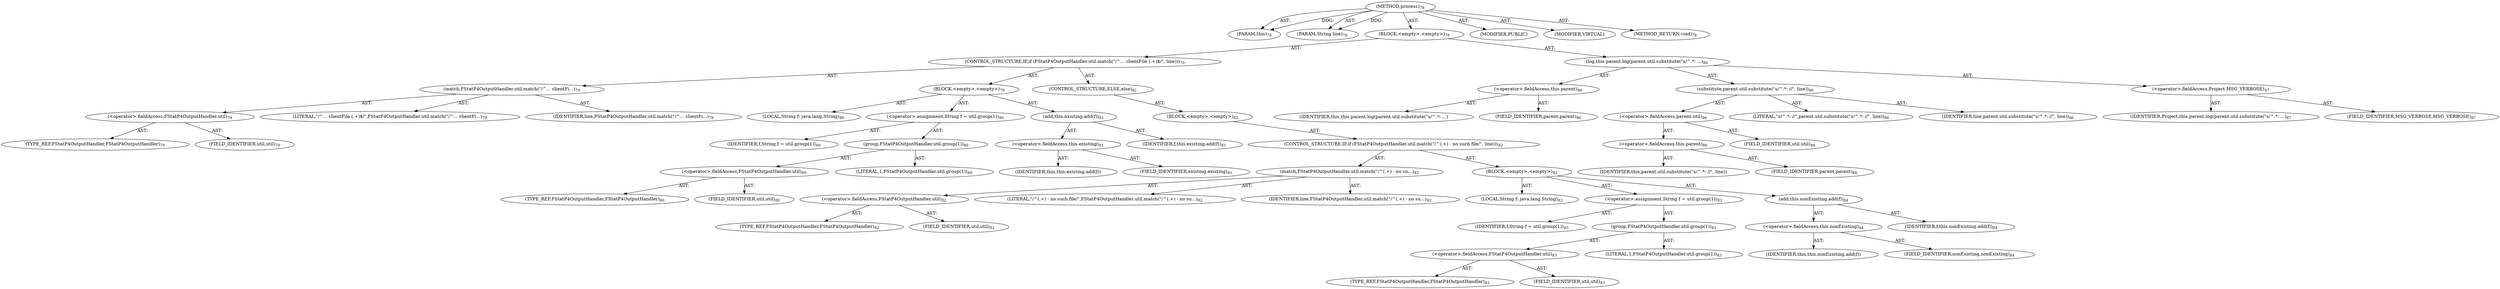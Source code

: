 digraph "process" {  
"111669149697" [label = <(METHOD,process)<SUB>78</SUB>> ]
"115964116994" [label = <(PARAM,this)<SUB>78</SUB>> ]
"115964116995" [label = <(PARAM,String line)<SUB>78</SUB>> ]
"25769803777" [label = <(BLOCK,&lt;empty&gt;,&lt;empty&gt;)<SUB>78</SUB>> ]
"47244640256" [label = <(CONTROL_STRUCTURE,IF,if (FStatP4OutputHandler.util.match(&quot;/^... clientFile (.+)$/&quot;, line)))<SUB>79</SUB>> ]
"30064771084" [label = <(match,FStatP4OutputHandler.util.match(&quot;/^... clientFi...)<SUB>79</SUB>> ]
"30064771085" [label = <(&lt;operator&gt;.fieldAccess,FStatP4OutputHandler.util)<SUB>79</SUB>> ]
"180388626432" [label = <(TYPE_REF,FStatP4OutputHandler,FStatP4OutputHandler)<SUB>79</SUB>> ]
"55834574853" [label = <(FIELD_IDENTIFIER,util,util)<SUB>79</SUB>> ]
"90194313216" [label = <(LITERAL,&quot;/^... clientFile (.+)$/&quot;,FStatP4OutputHandler.util.match(&quot;/^... clientFi...)<SUB>79</SUB>> ]
"68719476742" [label = <(IDENTIFIER,line,FStatP4OutputHandler.util.match(&quot;/^... clientFi...)<SUB>79</SUB>> ]
"25769803778" [label = <(BLOCK,&lt;empty&gt;,&lt;empty&gt;)<SUB>79</SUB>> ]
"94489280512" [label = <(LOCAL,String f: java.lang.String)<SUB>80</SUB>> ]
"30064771086" [label = <(&lt;operator&gt;.assignment,String f = util.group(1))<SUB>80</SUB>> ]
"68719476743" [label = <(IDENTIFIER,f,String f = util.group(1))<SUB>80</SUB>> ]
"30064771087" [label = <(group,FStatP4OutputHandler.util.group(1))<SUB>80</SUB>> ]
"30064771088" [label = <(&lt;operator&gt;.fieldAccess,FStatP4OutputHandler.util)<SUB>80</SUB>> ]
"180388626433" [label = <(TYPE_REF,FStatP4OutputHandler,FStatP4OutputHandler)<SUB>80</SUB>> ]
"55834574854" [label = <(FIELD_IDENTIFIER,util,util)<SUB>80</SUB>> ]
"90194313217" [label = <(LITERAL,1,FStatP4OutputHandler.util.group(1))<SUB>80</SUB>> ]
"30064771089" [label = <(add,this.existing.add(f))<SUB>81</SUB>> ]
"30064771090" [label = <(&lt;operator&gt;.fieldAccess,this.existing)<SUB>81</SUB>> ]
"68719476744" [label = <(IDENTIFIER,this,this.existing.add(f))> ]
"55834574855" [label = <(FIELD_IDENTIFIER,existing,existing)<SUB>81</SUB>> ]
"68719476745" [label = <(IDENTIFIER,f,this.existing.add(f))<SUB>81</SUB>> ]
"47244640257" [label = <(CONTROL_STRUCTURE,ELSE,else)<SUB>82</SUB>> ]
"25769803779" [label = <(BLOCK,&lt;empty&gt;,&lt;empty&gt;)<SUB>82</SUB>> ]
"47244640258" [label = <(CONTROL_STRUCTURE,IF,if (FStatP4OutputHandler.util.match(&quot;/^(.+) - no such file/&quot;, line)))<SUB>82</SUB>> ]
"30064771091" [label = <(match,FStatP4OutputHandler.util.match(&quot;/^(.+) - no su...)<SUB>82</SUB>> ]
"30064771092" [label = <(&lt;operator&gt;.fieldAccess,FStatP4OutputHandler.util)<SUB>82</SUB>> ]
"180388626434" [label = <(TYPE_REF,FStatP4OutputHandler,FStatP4OutputHandler)<SUB>82</SUB>> ]
"55834574856" [label = <(FIELD_IDENTIFIER,util,util)<SUB>82</SUB>> ]
"90194313218" [label = <(LITERAL,&quot;/^(.+) - no such file/&quot;,FStatP4OutputHandler.util.match(&quot;/^(.+) - no su...)<SUB>82</SUB>> ]
"68719476746" [label = <(IDENTIFIER,line,FStatP4OutputHandler.util.match(&quot;/^(.+) - no su...)<SUB>82</SUB>> ]
"25769803780" [label = <(BLOCK,&lt;empty&gt;,&lt;empty&gt;)<SUB>82</SUB>> ]
"94489280513" [label = <(LOCAL,String f: java.lang.String)<SUB>83</SUB>> ]
"30064771093" [label = <(&lt;operator&gt;.assignment,String f = util.group(1))<SUB>83</SUB>> ]
"68719476747" [label = <(IDENTIFIER,f,String f = util.group(1))<SUB>83</SUB>> ]
"30064771094" [label = <(group,FStatP4OutputHandler.util.group(1))<SUB>83</SUB>> ]
"30064771095" [label = <(&lt;operator&gt;.fieldAccess,FStatP4OutputHandler.util)<SUB>83</SUB>> ]
"180388626435" [label = <(TYPE_REF,FStatP4OutputHandler,FStatP4OutputHandler)<SUB>83</SUB>> ]
"55834574857" [label = <(FIELD_IDENTIFIER,util,util)<SUB>83</SUB>> ]
"90194313219" [label = <(LITERAL,1,FStatP4OutputHandler.util.group(1))<SUB>83</SUB>> ]
"30064771096" [label = <(add,this.nonExisting.add(f))<SUB>84</SUB>> ]
"30064771097" [label = <(&lt;operator&gt;.fieldAccess,this.nonExisting)<SUB>84</SUB>> ]
"68719476748" [label = <(IDENTIFIER,this,this.nonExisting.add(f))> ]
"55834574858" [label = <(FIELD_IDENTIFIER,nonExisting,nonExisting)<SUB>84</SUB>> ]
"68719476749" [label = <(IDENTIFIER,f,this.nonExisting.add(f))<SUB>84</SUB>> ]
"30064771098" [label = <(log,this.parent.log(parent.util.substitute(&quot;s/^.*: ...)<SUB>86</SUB>> ]
"30064771099" [label = <(&lt;operator&gt;.fieldAccess,this.parent)<SUB>86</SUB>> ]
"68719476750" [label = <(IDENTIFIER,this,this.parent.log(parent.util.substitute(&quot;s/^.*: ...)> ]
"55834574859" [label = <(FIELD_IDENTIFIER,parent,parent)<SUB>86</SUB>> ]
"30064771100" [label = <(substitute,parent.util.substitute(&quot;s/^.*: //&quot;, line))<SUB>86</SUB>> ]
"30064771101" [label = <(&lt;operator&gt;.fieldAccess,parent.util)<SUB>86</SUB>> ]
"30064771102" [label = <(&lt;operator&gt;.fieldAccess,this.parent)<SUB>86</SUB>> ]
"68719476751" [label = <(IDENTIFIER,this,parent.util.substitute(&quot;s/^.*: //&quot;, line))> ]
"55834574860" [label = <(FIELD_IDENTIFIER,parent,parent)<SUB>86</SUB>> ]
"55834574861" [label = <(FIELD_IDENTIFIER,util,util)<SUB>86</SUB>> ]
"90194313220" [label = <(LITERAL,&quot;s/^.*: //&quot;,parent.util.substitute(&quot;s/^.*: //&quot;, line))<SUB>86</SUB>> ]
"68719476752" [label = <(IDENTIFIER,line,parent.util.substitute(&quot;s/^.*: //&quot;, line))<SUB>86</SUB>> ]
"30064771103" [label = <(&lt;operator&gt;.fieldAccess,Project.MSG_VERBOSE)<SUB>87</SUB>> ]
"68719476753" [label = <(IDENTIFIER,Project,this.parent.log(parent.util.substitute(&quot;s/^.*: ...)<SUB>87</SUB>> ]
"55834574862" [label = <(FIELD_IDENTIFIER,MSG_VERBOSE,MSG_VERBOSE)<SUB>87</SUB>> ]
"133143986183" [label = <(MODIFIER,PUBLIC)> ]
"133143986184" [label = <(MODIFIER,VIRTUAL)> ]
"128849018881" [label = <(METHOD_RETURN,void)<SUB>78</SUB>> ]
  "111669149697" -> "115964116994"  [ label = "AST: "] 
  "111669149697" -> "115964116995"  [ label = "AST: "] 
  "111669149697" -> "25769803777"  [ label = "AST: "] 
  "111669149697" -> "133143986183"  [ label = "AST: "] 
  "111669149697" -> "133143986184"  [ label = "AST: "] 
  "111669149697" -> "128849018881"  [ label = "AST: "] 
  "25769803777" -> "47244640256"  [ label = "AST: "] 
  "25769803777" -> "30064771098"  [ label = "AST: "] 
  "47244640256" -> "30064771084"  [ label = "AST: "] 
  "47244640256" -> "25769803778"  [ label = "AST: "] 
  "47244640256" -> "47244640257"  [ label = "AST: "] 
  "30064771084" -> "30064771085"  [ label = "AST: "] 
  "30064771084" -> "90194313216"  [ label = "AST: "] 
  "30064771084" -> "68719476742"  [ label = "AST: "] 
  "30064771085" -> "180388626432"  [ label = "AST: "] 
  "30064771085" -> "55834574853"  [ label = "AST: "] 
  "25769803778" -> "94489280512"  [ label = "AST: "] 
  "25769803778" -> "30064771086"  [ label = "AST: "] 
  "25769803778" -> "30064771089"  [ label = "AST: "] 
  "30064771086" -> "68719476743"  [ label = "AST: "] 
  "30064771086" -> "30064771087"  [ label = "AST: "] 
  "30064771087" -> "30064771088"  [ label = "AST: "] 
  "30064771087" -> "90194313217"  [ label = "AST: "] 
  "30064771088" -> "180388626433"  [ label = "AST: "] 
  "30064771088" -> "55834574854"  [ label = "AST: "] 
  "30064771089" -> "30064771090"  [ label = "AST: "] 
  "30064771089" -> "68719476745"  [ label = "AST: "] 
  "30064771090" -> "68719476744"  [ label = "AST: "] 
  "30064771090" -> "55834574855"  [ label = "AST: "] 
  "47244640257" -> "25769803779"  [ label = "AST: "] 
  "25769803779" -> "47244640258"  [ label = "AST: "] 
  "47244640258" -> "30064771091"  [ label = "AST: "] 
  "47244640258" -> "25769803780"  [ label = "AST: "] 
  "30064771091" -> "30064771092"  [ label = "AST: "] 
  "30064771091" -> "90194313218"  [ label = "AST: "] 
  "30064771091" -> "68719476746"  [ label = "AST: "] 
  "30064771092" -> "180388626434"  [ label = "AST: "] 
  "30064771092" -> "55834574856"  [ label = "AST: "] 
  "25769803780" -> "94489280513"  [ label = "AST: "] 
  "25769803780" -> "30064771093"  [ label = "AST: "] 
  "25769803780" -> "30064771096"  [ label = "AST: "] 
  "30064771093" -> "68719476747"  [ label = "AST: "] 
  "30064771093" -> "30064771094"  [ label = "AST: "] 
  "30064771094" -> "30064771095"  [ label = "AST: "] 
  "30064771094" -> "90194313219"  [ label = "AST: "] 
  "30064771095" -> "180388626435"  [ label = "AST: "] 
  "30064771095" -> "55834574857"  [ label = "AST: "] 
  "30064771096" -> "30064771097"  [ label = "AST: "] 
  "30064771096" -> "68719476749"  [ label = "AST: "] 
  "30064771097" -> "68719476748"  [ label = "AST: "] 
  "30064771097" -> "55834574858"  [ label = "AST: "] 
  "30064771098" -> "30064771099"  [ label = "AST: "] 
  "30064771098" -> "30064771100"  [ label = "AST: "] 
  "30064771098" -> "30064771103"  [ label = "AST: "] 
  "30064771099" -> "68719476750"  [ label = "AST: "] 
  "30064771099" -> "55834574859"  [ label = "AST: "] 
  "30064771100" -> "30064771101"  [ label = "AST: "] 
  "30064771100" -> "90194313220"  [ label = "AST: "] 
  "30064771100" -> "68719476752"  [ label = "AST: "] 
  "30064771101" -> "30064771102"  [ label = "AST: "] 
  "30064771101" -> "55834574861"  [ label = "AST: "] 
  "30064771102" -> "68719476751"  [ label = "AST: "] 
  "30064771102" -> "55834574860"  [ label = "AST: "] 
  "30064771103" -> "68719476753"  [ label = "AST: "] 
  "30064771103" -> "55834574862"  [ label = "AST: "] 
  "111669149697" -> "115964116994"  [ label = "DDG: "] 
  "111669149697" -> "115964116995"  [ label = "DDG: "] 
}
